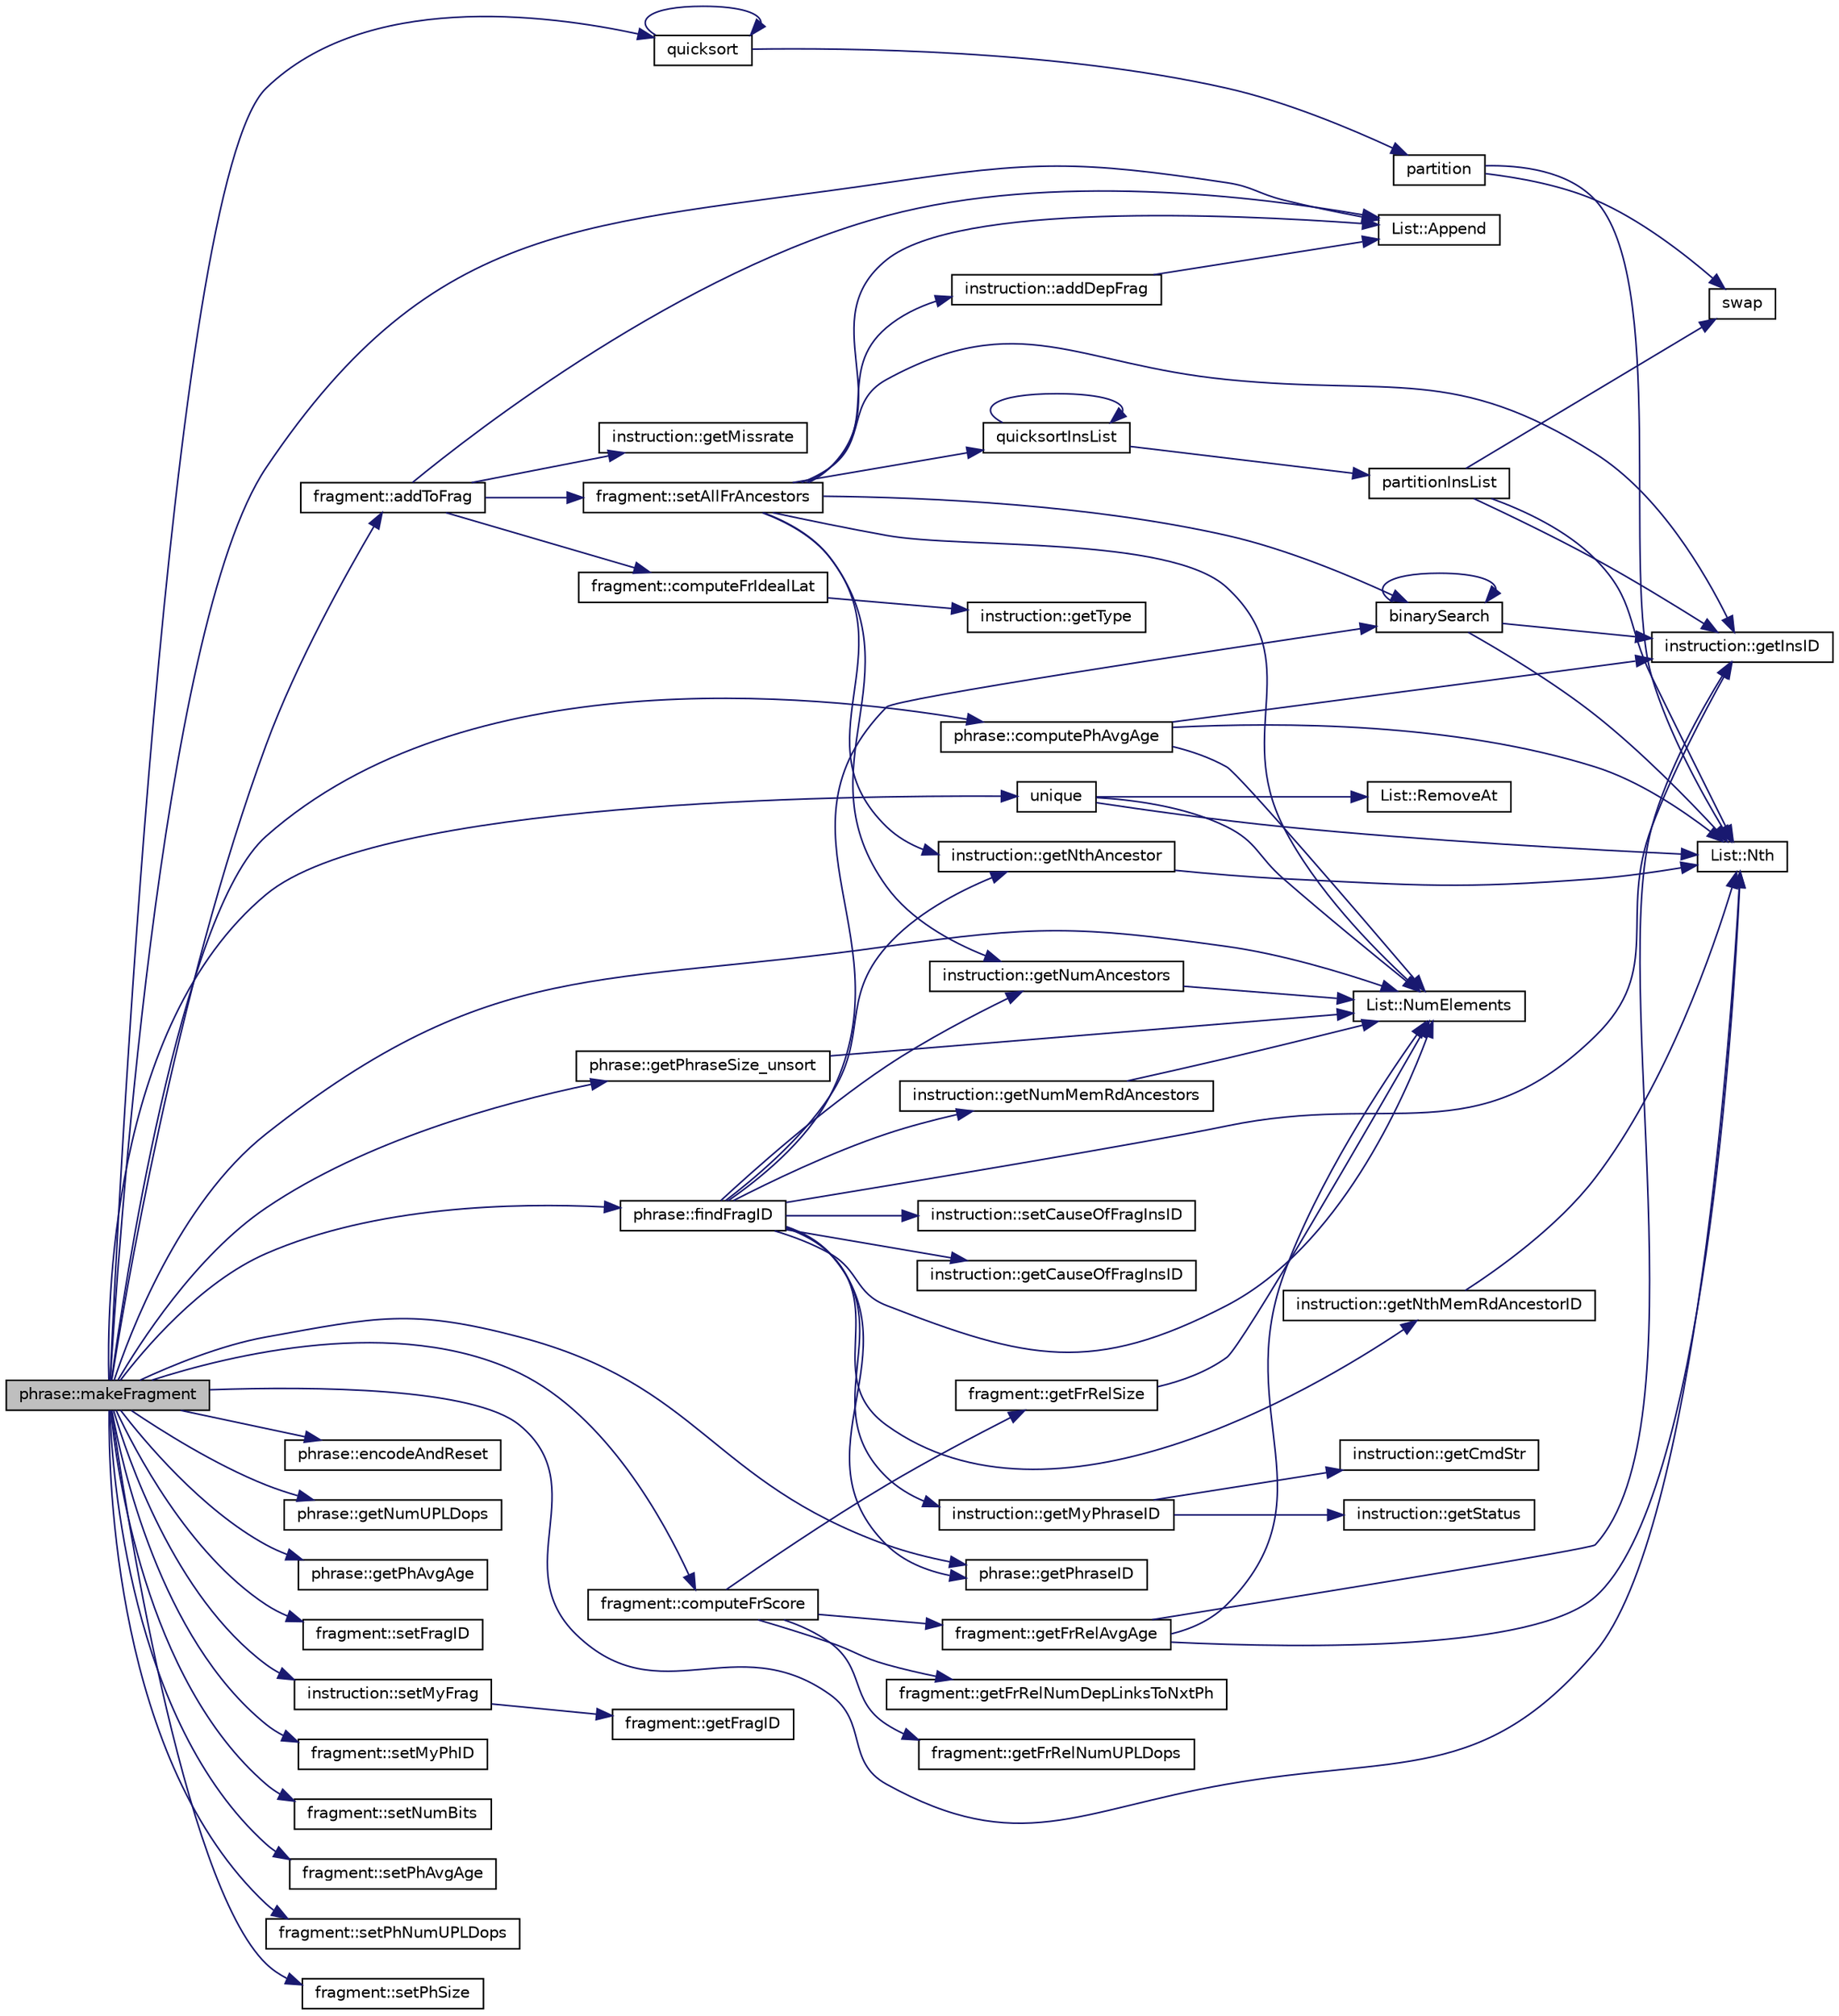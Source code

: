 digraph G
{
  edge [fontname="Helvetica",fontsize="10",labelfontname="Helvetica",labelfontsize="10"];
  node [fontname="Helvetica",fontsize="10",shape=record];
  rankdir=LR;
  Node1 [label="phrase::makeFragment",height=0.2,width=0.4,color="black", fillcolor="grey75", style="filled" fontcolor="black"];
  Node1 -> Node2 [color="midnightblue",fontsize="10",style="solid",fontname="Helvetica"];
  Node2 [label="fragment::addToFrag",height=0.2,width=0.4,color="black", fillcolor="white", style="filled",URL="$classfragment.html#a536afae1860d52f35d230572958c5a48"];
  Node2 -> Node3 [color="midnightblue",fontsize="10",style="solid",fontname="Helvetica"];
  Node3 [label="List::Append",height=0.2,width=0.4,color="black", fillcolor="white", style="filled",URL="$classList.html#a473190098e38206d0125b0737245e613"];
  Node2 -> Node4 [color="midnightblue",fontsize="10",style="solid",fontname="Helvetica"];
  Node4 [label="fragment::computeFrIdealLat",height=0.2,width=0.4,color="black", fillcolor="white", style="filled",URL="$classfragment.html#a6082d6576975ec4166aedf50e3db8143"];
  Node4 -> Node5 [color="midnightblue",fontsize="10",style="solid",fontname="Helvetica"];
  Node5 [label="instruction::getType",height=0.2,width=0.4,color="black", fillcolor="white", style="filled",URL="$classinstruction.html#a47623362d505a662b974624f81288389"];
  Node2 -> Node6 [color="midnightblue",fontsize="10",style="solid",fontname="Helvetica"];
  Node6 [label="instruction::getMissrate",height=0.2,width=0.4,color="black", fillcolor="white", style="filled",URL="$classinstruction.html#a7f04521e22bec22c519fdc44d7c8b83a"];
  Node2 -> Node7 [color="midnightblue",fontsize="10",style="solid",fontname="Helvetica"];
  Node7 [label="fragment::setAllFrAncestors",height=0.2,width=0.4,color="black", fillcolor="white", style="filled",URL="$classfragment.html#ad85462ff233b30289592d30a7f912e69"];
  Node7 -> Node8 [color="midnightblue",fontsize="10",style="solid",fontname="Helvetica"];
  Node8 [label="instruction::addDepFrag",height=0.2,width=0.4,color="black", fillcolor="white", style="filled",URL="$classinstruction.html#a9d82ae4388d743b3fecea8c3cded36f4"];
  Node8 -> Node3 [color="midnightblue",fontsize="10",style="solid",fontname="Helvetica"];
  Node7 -> Node3 [color="midnightblue",fontsize="10",style="solid",fontname="Helvetica"];
  Node7 -> Node9 [color="midnightblue",fontsize="10",style="solid",fontname="Helvetica"];
  Node9 [label="binarySearch",height=0.2,width=0.4,color="black", fillcolor="white", style="filled",URL="$binarySearch_8cpp.html#a30ed210f0a1157716fcf899daeb3f89f"];
  Node9 -> Node9 [color="midnightblue",fontsize="10",style="solid",fontname="Helvetica"];
  Node9 -> Node10 [color="midnightblue",fontsize="10",style="solid",fontname="Helvetica"];
  Node10 [label="instruction::getInsID",height=0.2,width=0.4,color="black", fillcolor="white", style="filled",URL="$classinstruction.html#a0856c8a7411c298a51cd8d8d5e2f8b12"];
  Node9 -> Node11 [color="midnightblue",fontsize="10",style="solid",fontname="Helvetica"];
  Node11 [label="List::Nth",height=0.2,width=0.4,color="black", fillcolor="white", style="filled",URL="$classList.html#a5eb964816de33c85e1d46658ddf8c6c4"];
  Node7 -> Node10 [color="midnightblue",fontsize="10",style="solid",fontname="Helvetica"];
  Node7 -> Node12 [color="midnightblue",fontsize="10",style="solid",fontname="Helvetica"];
  Node12 [label="instruction::getNthAncestor",height=0.2,width=0.4,color="black", fillcolor="white", style="filled",URL="$classinstruction.html#aee9c18eaa3dfe56eacc82ac31b8231d5"];
  Node12 -> Node11 [color="midnightblue",fontsize="10",style="solid",fontname="Helvetica"];
  Node7 -> Node13 [color="midnightblue",fontsize="10",style="solid",fontname="Helvetica"];
  Node13 [label="instruction::getNumAncestors",height=0.2,width=0.4,color="black", fillcolor="white", style="filled",URL="$classinstruction.html#a2e29e3536ad20c65b6c7b76ba6e37ad8"];
  Node13 -> Node14 [color="midnightblue",fontsize="10",style="solid",fontname="Helvetica"];
  Node14 [label="List::NumElements",height=0.2,width=0.4,color="black", fillcolor="white", style="filled",URL="$classList.html#ac2e9d50f703b01bf643fa6ce50837c26"];
  Node7 -> Node14 [color="midnightblue",fontsize="10",style="solid",fontname="Helvetica"];
  Node7 -> Node15 [color="midnightblue",fontsize="10",style="solid",fontname="Helvetica"];
  Node15 [label="quicksortInsList",height=0.2,width=0.4,color="black", fillcolor="white", style="filled",URL="$backend_2quickSort_8cpp.html#ac3c7b34f94a0a7b18762b5b22ca0b032"];
  Node15 -> Node16 [color="midnightblue",fontsize="10",style="solid",fontname="Helvetica"];
  Node16 [label="partitionInsList",height=0.2,width=0.4,color="black", fillcolor="white", style="filled",URL="$backend_2quickSort_8cpp.html#a0e6ef654e1122db28920291c49cb960f"];
  Node16 -> Node10 [color="midnightblue",fontsize="10",style="solid",fontname="Helvetica"];
  Node16 -> Node11 [color="midnightblue",fontsize="10",style="solid",fontname="Helvetica"];
  Node16 -> Node17 [color="midnightblue",fontsize="10",style="solid",fontname="Helvetica"];
  Node17 [label="swap",height=0.2,width=0.4,color="black", fillcolor="white", style="filled",URL="$backend_2quickSort_8cpp.html#a9b60d58c6031a4013f0a26bdd29d78ff"];
  Node15 -> Node15 [color="midnightblue",fontsize="10",style="solid",fontname="Helvetica"];
  Node1 -> Node3 [color="midnightblue",fontsize="10",style="solid",fontname="Helvetica"];
  Node1 -> Node18 [color="midnightblue",fontsize="10",style="solid",fontname="Helvetica"];
  Node18 [label="fragment::computeFrScore",height=0.2,width=0.4,color="black", fillcolor="white", style="filled",URL="$classfragment.html#aaedc29f218f89cf851a75ae3093ef0a3"];
  Node18 -> Node19 [color="midnightblue",fontsize="10",style="solid",fontname="Helvetica"];
  Node19 [label="fragment::getFrRelAvgAge",height=0.2,width=0.4,color="black", fillcolor="white", style="filled",URL="$classfragment.html#ac9b66a971cbeae791ce85b5939b40595"];
  Node19 -> Node10 [color="midnightblue",fontsize="10",style="solid",fontname="Helvetica"];
  Node19 -> Node11 [color="midnightblue",fontsize="10",style="solid",fontname="Helvetica"];
  Node19 -> Node14 [color="midnightblue",fontsize="10",style="solid",fontname="Helvetica"];
  Node18 -> Node20 [color="midnightblue",fontsize="10",style="solid",fontname="Helvetica"];
  Node20 [label="fragment::getFrRelNumDepLinksToNxtPh",height=0.2,width=0.4,color="black", fillcolor="white", style="filled",URL="$classfragment.html#a77dbeb3aff85e771b16a3d9af59cb13f"];
  Node18 -> Node21 [color="midnightblue",fontsize="10",style="solid",fontname="Helvetica"];
  Node21 [label="fragment::getFrRelNumUPLDops",height=0.2,width=0.4,color="black", fillcolor="white", style="filled",URL="$classfragment.html#aeedd611d7a3bdf4699b0fb64d85fb6b3"];
  Node18 -> Node22 [color="midnightblue",fontsize="10",style="solid",fontname="Helvetica"];
  Node22 [label="fragment::getFrRelSize",height=0.2,width=0.4,color="black", fillcolor="white", style="filled",URL="$classfragment.html#a8693d4747ded8fc10f1356aa5558c232"];
  Node22 -> Node14 [color="midnightblue",fontsize="10",style="solid",fontname="Helvetica"];
  Node1 -> Node23 [color="midnightblue",fontsize="10",style="solid",fontname="Helvetica"];
  Node23 [label="phrase::computePhAvgAge",height=0.2,width=0.4,color="black", fillcolor="white", style="filled",URL="$classphrase.html#af6067e30694915a2f2bf40a83e0630f2"];
  Node23 -> Node10 [color="midnightblue",fontsize="10",style="solid",fontname="Helvetica"];
  Node23 -> Node11 [color="midnightblue",fontsize="10",style="solid",fontname="Helvetica"];
  Node23 -> Node14 [color="midnightblue",fontsize="10",style="solid",fontname="Helvetica"];
  Node1 -> Node24 [color="midnightblue",fontsize="10",style="solid",fontname="Helvetica"];
  Node24 [label="phrase::encodeAndReset",height=0.2,width=0.4,color="black", fillcolor="white", style="filled",URL="$classphrase.html#aee82b58cfbfec1853f6ffe760b3d50e3"];
  Node1 -> Node25 [color="midnightblue",fontsize="10",style="solid",fontname="Helvetica"];
  Node25 [label="phrase::findFragID",height=0.2,width=0.4,color="black", fillcolor="white", style="filled",URL="$classphrase.html#a9a8d1a98b5fce63230b715ca6ac281ef"];
  Node25 -> Node9 [color="midnightblue",fontsize="10",style="solid",fontname="Helvetica"];
  Node25 -> Node26 [color="midnightblue",fontsize="10",style="solid",fontname="Helvetica"];
  Node26 [label="instruction::getCauseOfFragInsID",height=0.2,width=0.4,color="black", fillcolor="white", style="filled",URL="$classinstruction.html#a547b08ed7230d48cdc4f2eb5561acac8"];
  Node25 -> Node10 [color="midnightblue",fontsize="10",style="solid",fontname="Helvetica"];
  Node25 -> Node27 [color="midnightblue",fontsize="10",style="solid",fontname="Helvetica"];
  Node27 [label="instruction::getMyPhraseID",height=0.2,width=0.4,color="black", fillcolor="white", style="filled",URL="$classinstruction.html#a5047f83c94ed37bcae844d295ba0e6e4"];
  Node27 -> Node28 [color="midnightblue",fontsize="10",style="solid",fontname="Helvetica"];
  Node28 [label="instruction::getCmdStr",height=0.2,width=0.4,color="black", fillcolor="white", style="filled",URL="$classinstruction.html#a95d2dc965b2b6bb037d31af748b98d30"];
  Node27 -> Node29 [color="midnightblue",fontsize="10",style="solid",fontname="Helvetica"];
  Node29 [label="instruction::getStatus",height=0.2,width=0.4,color="black", fillcolor="white", style="filled",URL="$classinstruction.html#ae93f7b1b0385897bb15fc795ee654c37"];
  Node25 -> Node12 [color="midnightblue",fontsize="10",style="solid",fontname="Helvetica"];
  Node25 -> Node30 [color="midnightblue",fontsize="10",style="solid",fontname="Helvetica"];
  Node30 [label="instruction::getNthMemRdAncestorID",height=0.2,width=0.4,color="black", fillcolor="white", style="filled",URL="$classinstruction.html#aca2f7cc96da470bc99d4c1f0a66646ed"];
  Node30 -> Node11 [color="midnightblue",fontsize="10",style="solid",fontname="Helvetica"];
  Node25 -> Node13 [color="midnightblue",fontsize="10",style="solid",fontname="Helvetica"];
  Node25 -> Node31 [color="midnightblue",fontsize="10",style="solid",fontname="Helvetica"];
  Node31 [label="instruction::getNumMemRdAncestors",height=0.2,width=0.4,color="black", fillcolor="white", style="filled",URL="$classinstruction.html#a2a1e30e887dabbb7b60cc71a1d466105"];
  Node31 -> Node14 [color="midnightblue",fontsize="10",style="solid",fontname="Helvetica"];
  Node25 -> Node32 [color="midnightblue",fontsize="10",style="solid",fontname="Helvetica"];
  Node32 [label="phrase::getPhraseID",height=0.2,width=0.4,color="black", fillcolor="white", style="filled",URL="$classphrase.html#af752a00d3a1ec5ff1df4614ceb959027"];
  Node25 -> Node14 [color="midnightblue",fontsize="10",style="solid",fontname="Helvetica"];
  Node25 -> Node33 [color="midnightblue",fontsize="10",style="solid",fontname="Helvetica"];
  Node33 [label="instruction::setCauseOfFragInsID",height=0.2,width=0.4,color="black", fillcolor="white", style="filled",URL="$classinstruction.html#a9006b031450e7290dc089f9edbc213c3"];
  Node1 -> Node34 [color="midnightblue",fontsize="10",style="solid",fontname="Helvetica"];
  Node34 [label="phrase::getNumUPLDops",height=0.2,width=0.4,color="black", fillcolor="white", style="filled",URL="$classphrase.html#a48e689fefaabe6f63f6987e25fd70159"];
  Node1 -> Node35 [color="midnightblue",fontsize="10",style="solid",fontname="Helvetica"];
  Node35 [label="phrase::getPhAvgAge",height=0.2,width=0.4,color="black", fillcolor="white", style="filled",URL="$classphrase.html#a33410650cea51e32a4db3c0dde7a69dd"];
  Node1 -> Node32 [color="midnightblue",fontsize="10",style="solid",fontname="Helvetica"];
  Node1 -> Node36 [color="midnightblue",fontsize="10",style="solid",fontname="Helvetica"];
  Node36 [label="phrase::getPhraseSize_unsort",height=0.2,width=0.4,color="black", fillcolor="white", style="filled",URL="$classphrase.html#a214d303bd1646e75a45855c7b9712ac7"];
  Node36 -> Node14 [color="midnightblue",fontsize="10",style="solid",fontname="Helvetica"];
  Node1 -> Node11 [color="midnightblue",fontsize="10",style="solid",fontname="Helvetica"];
  Node1 -> Node14 [color="midnightblue",fontsize="10",style="solid",fontname="Helvetica"];
  Node1 -> Node37 [color="midnightblue",fontsize="10",style="solid",fontname="Helvetica"];
  Node37 [label="quicksort",height=0.2,width=0.4,color="black", fillcolor="white", style="filled",URL="$backend_2quickSort_8cpp.html#aa24965640345441ebc8ec6b4f3123d5b"];
  Node37 -> Node38 [color="midnightblue",fontsize="10",style="solid",fontname="Helvetica"];
  Node38 [label="partition",height=0.2,width=0.4,color="black", fillcolor="white", style="filled",URL="$backend_2quickSort_8cpp.html#afc1fb20f62a95431879851f5bc1cb252"];
  Node38 -> Node11 [color="midnightblue",fontsize="10",style="solid",fontname="Helvetica"];
  Node38 -> Node17 [color="midnightblue",fontsize="10",style="solid",fontname="Helvetica"];
  Node37 -> Node37 [color="midnightblue",fontsize="10",style="solid",fontname="Helvetica"];
  Node1 -> Node39 [color="midnightblue",fontsize="10",style="solid",fontname="Helvetica"];
  Node39 [label="fragment::setFragID",height=0.2,width=0.4,color="black", fillcolor="white", style="filled",URL="$classfragment.html#a576105bce7818f0ec6fc7cc32c36727a"];
  Node1 -> Node40 [color="midnightblue",fontsize="10",style="solid",fontname="Helvetica"];
  Node40 [label="instruction::setMyFrag",height=0.2,width=0.4,color="black", fillcolor="white", style="filled",URL="$classinstruction.html#a8fb8324e5524fb201e1377ad3e8e2c3b"];
  Node40 -> Node41 [color="midnightblue",fontsize="10",style="solid",fontname="Helvetica"];
  Node41 [label="fragment::getFragID",height=0.2,width=0.4,color="black", fillcolor="white", style="filled",URL="$classfragment.html#a384635ae9d4415bb76246355bbd53e87"];
  Node1 -> Node42 [color="midnightblue",fontsize="10",style="solid",fontname="Helvetica"];
  Node42 [label="fragment::setMyPhID",height=0.2,width=0.4,color="black", fillcolor="white", style="filled",URL="$classfragment.html#ac13cdd18e40da61acc3b7e36c4772c88"];
  Node1 -> Node43 [color="midnightblue",fontsize="10",style="solid",fontname="Helvetica"];
  Node43 [label="fragment::setNumBits",height=0.2,width=0.4,color="black", fillcolor="white", style="filled",URL="$classfragment.html#abee934c501a60519bc610cd01208480f"];
  Node1 -> Node44 [color="midnightblue",fontsize="10",style="solid",fontname="Helvetica"];
  Node44 [label="fragment::setPhAvgAge",height=0.2,width=0.4,color="black", fillcolor="white", style="filled",URL="$classfragment.html#a9b5625e3a82798624e16a747baf93078"];
  Node1 -> Node45 [color="midnightblue",fontsize="10",style="solid",fontname="Helvetica"];
  Node45 [label="fragment::setPhNumUPLDops",height=0.2,width=0.4,color="black", fillcolor="white", style="filled",URL="$classfragment.html#a9614895d86593a6967506e1c424a46ef"];
  Node1 -> Node46 [color="midnightblue",fontsize="10",style="solid",fontname="Helvetica"];
  Node46 [label="fragment::setPhSize",height=0.2,width=0.4,color="black", fillcolor="white", style="filled",URL="$classfragment.html#ae2cf355111d2112a3f388b8749a3bddb"];
  Node1 -> Node47 [color="midnightblue",fontsize="10",style="solid",fontname="Helvetica"];
  Node47 [label="unique",height=0.2,width=0.4,color="black", fillcolor="white", style="filled",URL="$unique_8cpp.html#a4f24879eadd196d7f7a5099e6fb6ba1b"];
  Node47 -> Node11 [color="midnightblue",fontsize="10",style="solid",fontname="Helvetica"];
  Node47 -> Node14 [color="midnightblue",fontsize="10",style="solid",fontname="Helvetica"];
  Node47 -> Node48 [color="midnightblue",fontsize="10",style="solid",fontname="Helvetica"];
  Node48 [label="List::RemoveAt",height=0.2,width=0.4,color="black", fillcolor="white", style="filled",URL="$classList.html#af17f72d263f90d53ea8501b5b1853470"];
}
